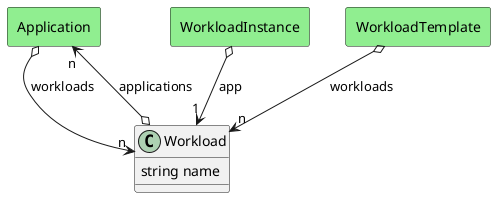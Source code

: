 @startuml

class "Workload" as Model {
 string name

 
}

rectangle "Application" as Application #lightblue {
}

Model o--> "n" Application : applications




    rectangle "Application" as Application #lightgreen {
    }
    
        Application   o--> "n" Model : "workloads"
    
    rectangle "WorkloadInstance" as WorkloadInstance #lightgreen {
    }
    
        WorkloadInstance   o--> "1" Model : "app"
    
    rectangle "WorkloadTemplate" as WorkloadTemplate #lightgreen {
    }
    
        WorkloadTemplate   o--> "n" Model : "workloads"
    

@enduml
